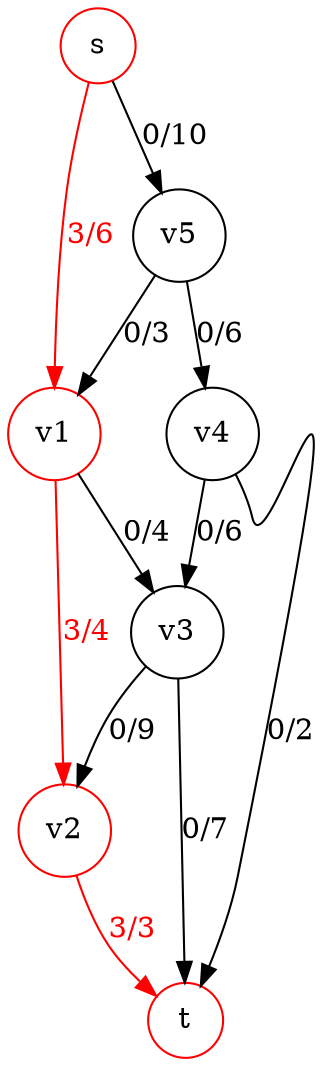 digraph questiontwostepone {
node [shape=circle]
s[color=red]
v1[color=red]
v2[color=red]
t[color=red]
subgraph path {
node [color=red]
edge [color=red, fontcolor=red]
s -> v1 [label="3/6"]
v1 -> v2 [label="3/4"]
v2 -> t [label="3/3"]
}

s -> v5 [label="0/10"]
v1 -> v3 [label="0/4"]
v3 -> v2 [label="0/9"]
v3 -> t [label="0/7"]
v4 -> v3 [label="0/6"]
v4 -> t [label="0/2"]
v5 -> v1 [label="0/3"]
v5 -> v4 [label="0/6"]
}

